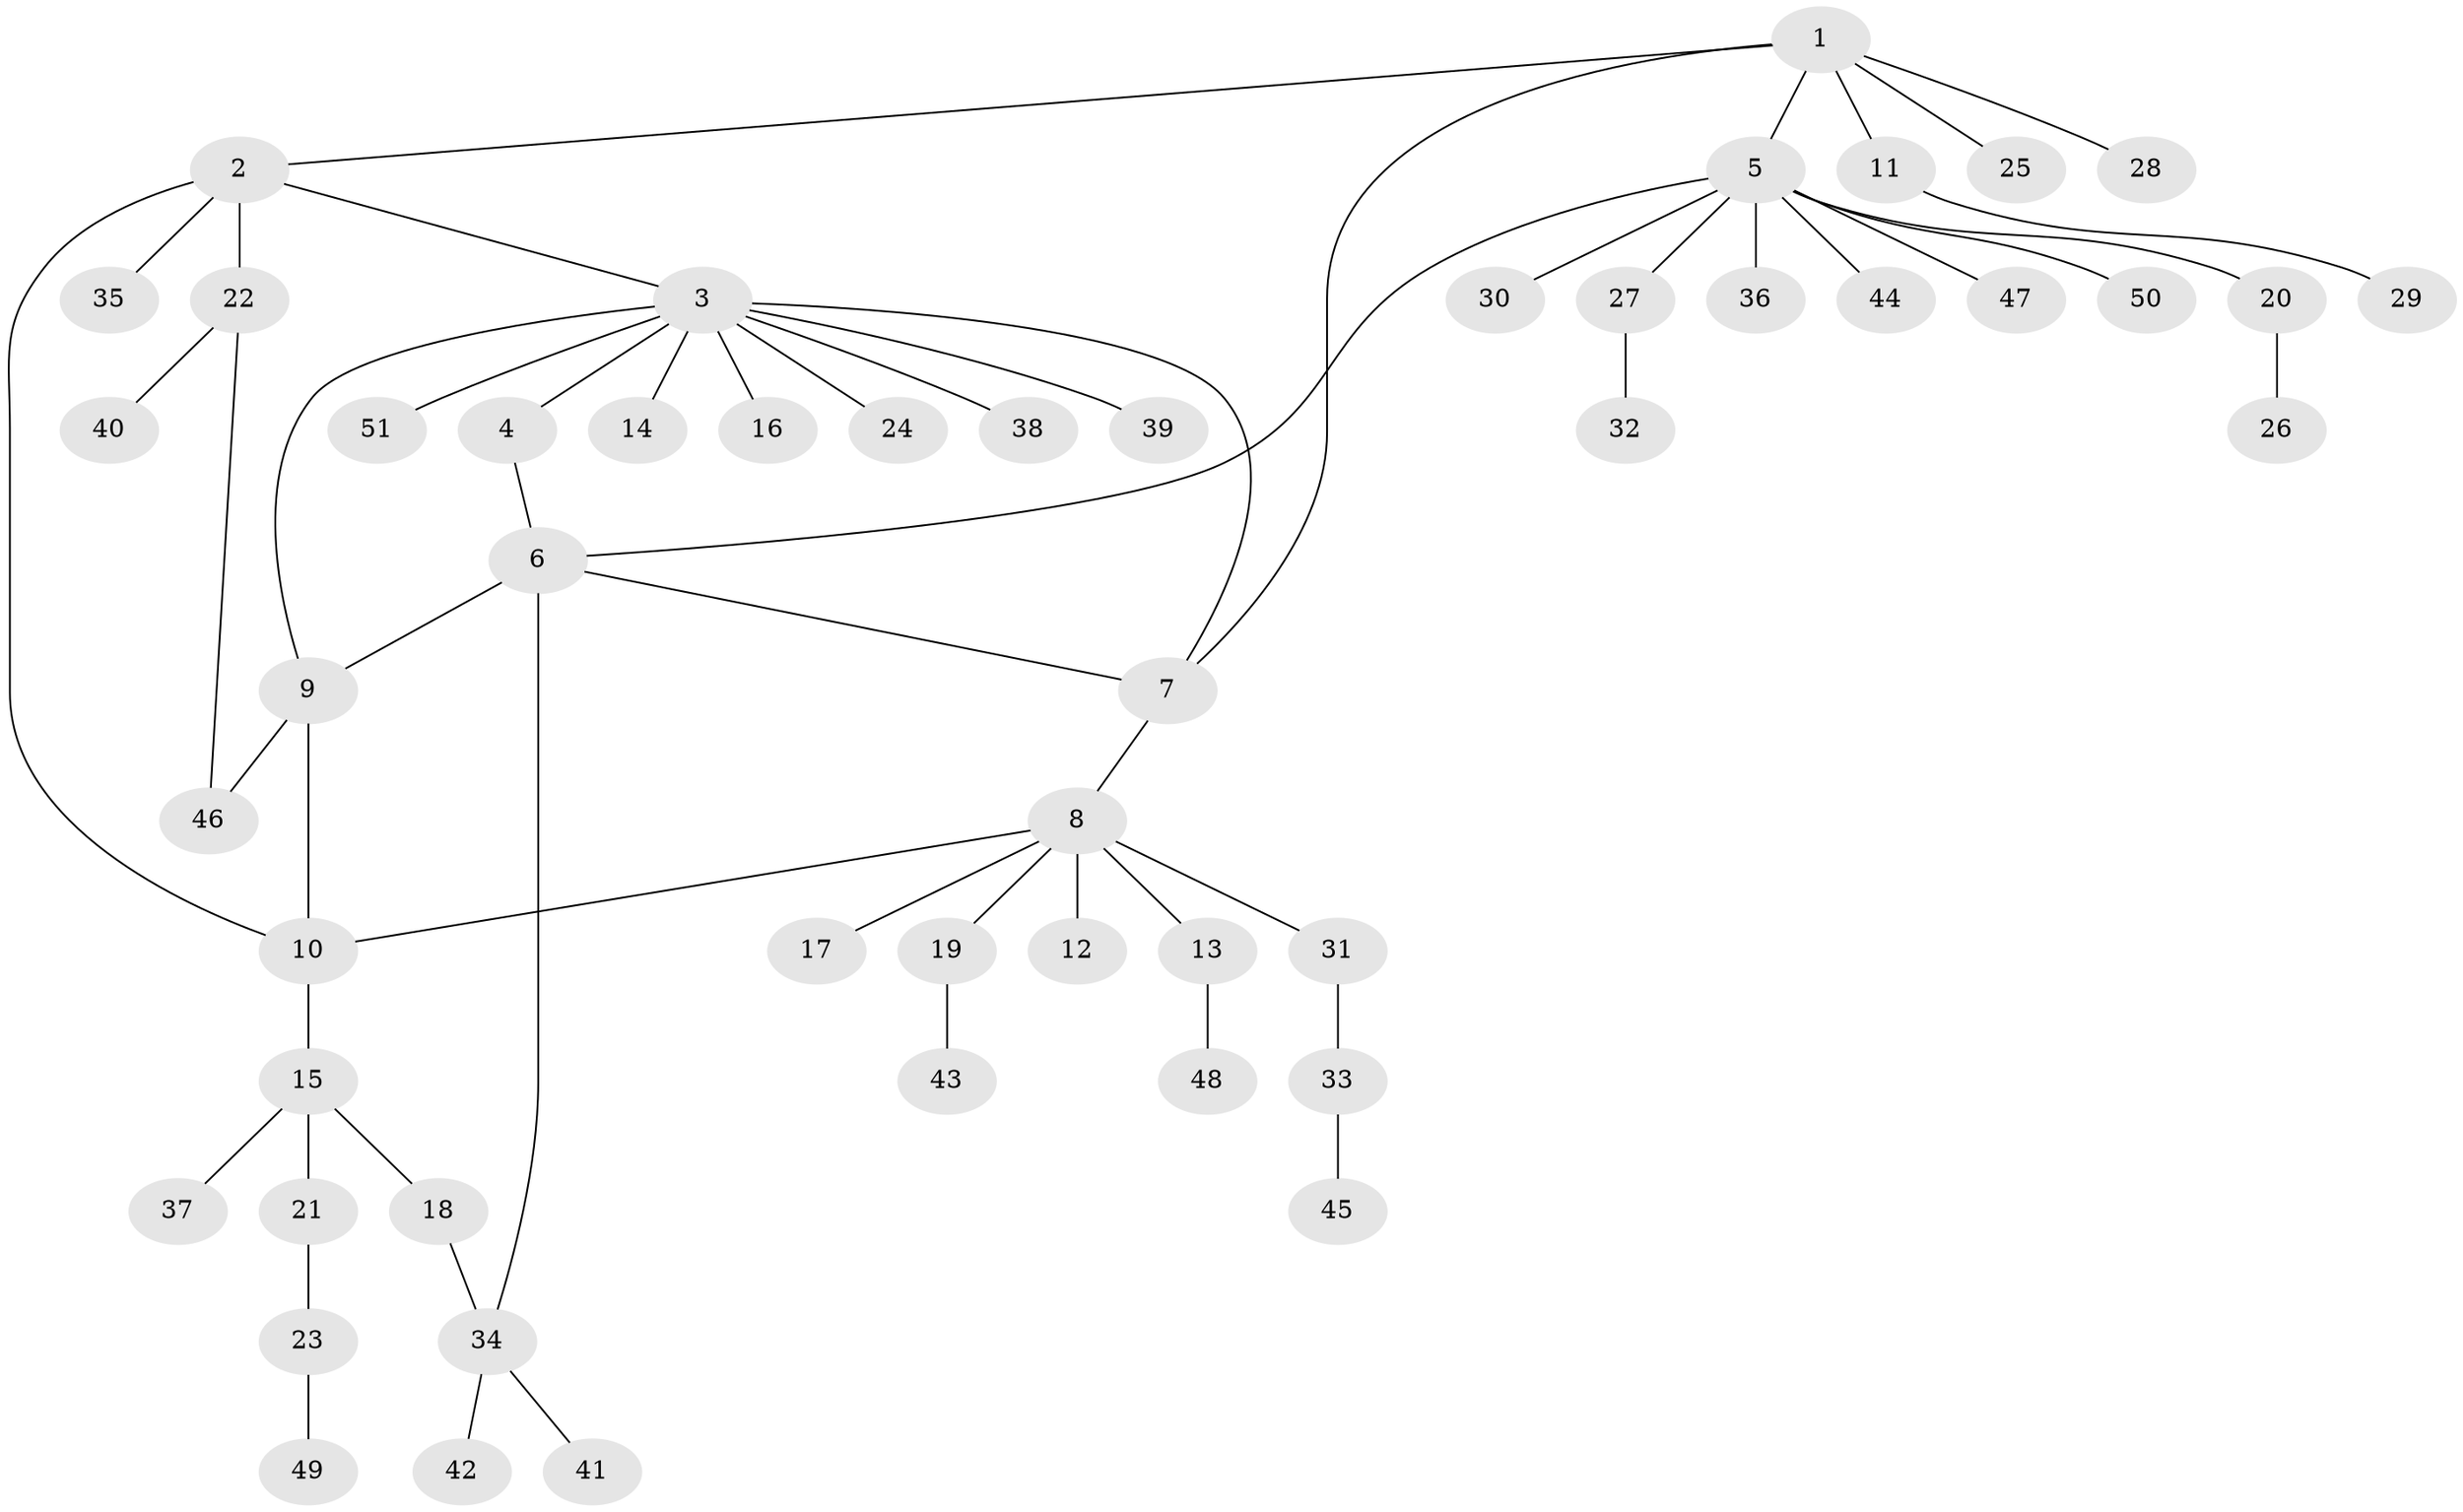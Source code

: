 // coarse degree distribution, {5: 0.027777777777777776, 6: 0.08333333333333333, 9: 0.027777777777777776, 2: 0.1388888888888889, 8: 0.027777777777777776, 7: 0.027777777777777776, 1: 0.6111111111111112, 4: 0.027777777777777776, 3: 0.027777777777777776}
// Generated by graph-tools (version 1.1) at 2025/52/02/27/25 19:52:19]
// undirected, 51 vertices, 58 edges
graph export_dot {
graph [start="1"]
  node [color=gray90,style=filled];
  1;
  2;
  3;
  4;
  5;
  6;
  7;
  8;
  9;
  10;
  11;
  12;
  13;
  14;
  15;
  16;
  17;
  18;
  19;
  20;
  21;
  22;
  23;
  24;
  25;
  26;
  27;
  28;
  29;
  30;
  31;
  32;
  33;
  34;
  35;
  36;
  37;
  38;
  39;
  40;
  41;
  42;
  43;
  44;
  45;
  46;
  47;
  48;
  49;
  50;
  51;
  1 -- 2;
  1 -- 5;
  1 -- 7;
  1 -- 11;
  1 -- 25;
  1 -- 28;
  2 -- 3;
  2 -- 10;
  2 -- 22;
  2 -- 35;
  3 -- 4;
  3 -- 7;
  3 -- 9;
  3 -- 14;
  3 -- 16;
  3 -- 24;
  3 -- 38;
  3 -- 39;
  3 -- 51;
  4 -- 6;
  5 -- 6;
  5 -- 20;
  5 -- 27;
  5 -- 30;
  5 -- 36;
  5 -- 44;
  5 -- 47;
  5 -- 50;
  6 -- 7;
  6 -- 9;
  6 -- 34;
  7 -- 8;
  8 -- 10;
  8 -- 12;
  8 -- 13;
  8 -- 17;
  8 -- 19;
  8 -- 31;
  9 -- 10;
  9 -- 46;
  10 -- 15;
  11 -- 29;
  13 -- 48;
  15 -- 18;
  15 -- 21;
  15 -- 37;
  18 -- 34;
  19 -- 43;
  20 -- 26;
  21 -- 23;
  22 -- 40;
  22 -- 46;
  23 -- 49;
  27 -- 32;
  31 -- 33;
  33 -- 45;
  34 -- 41;
  34 -- 42;
}
